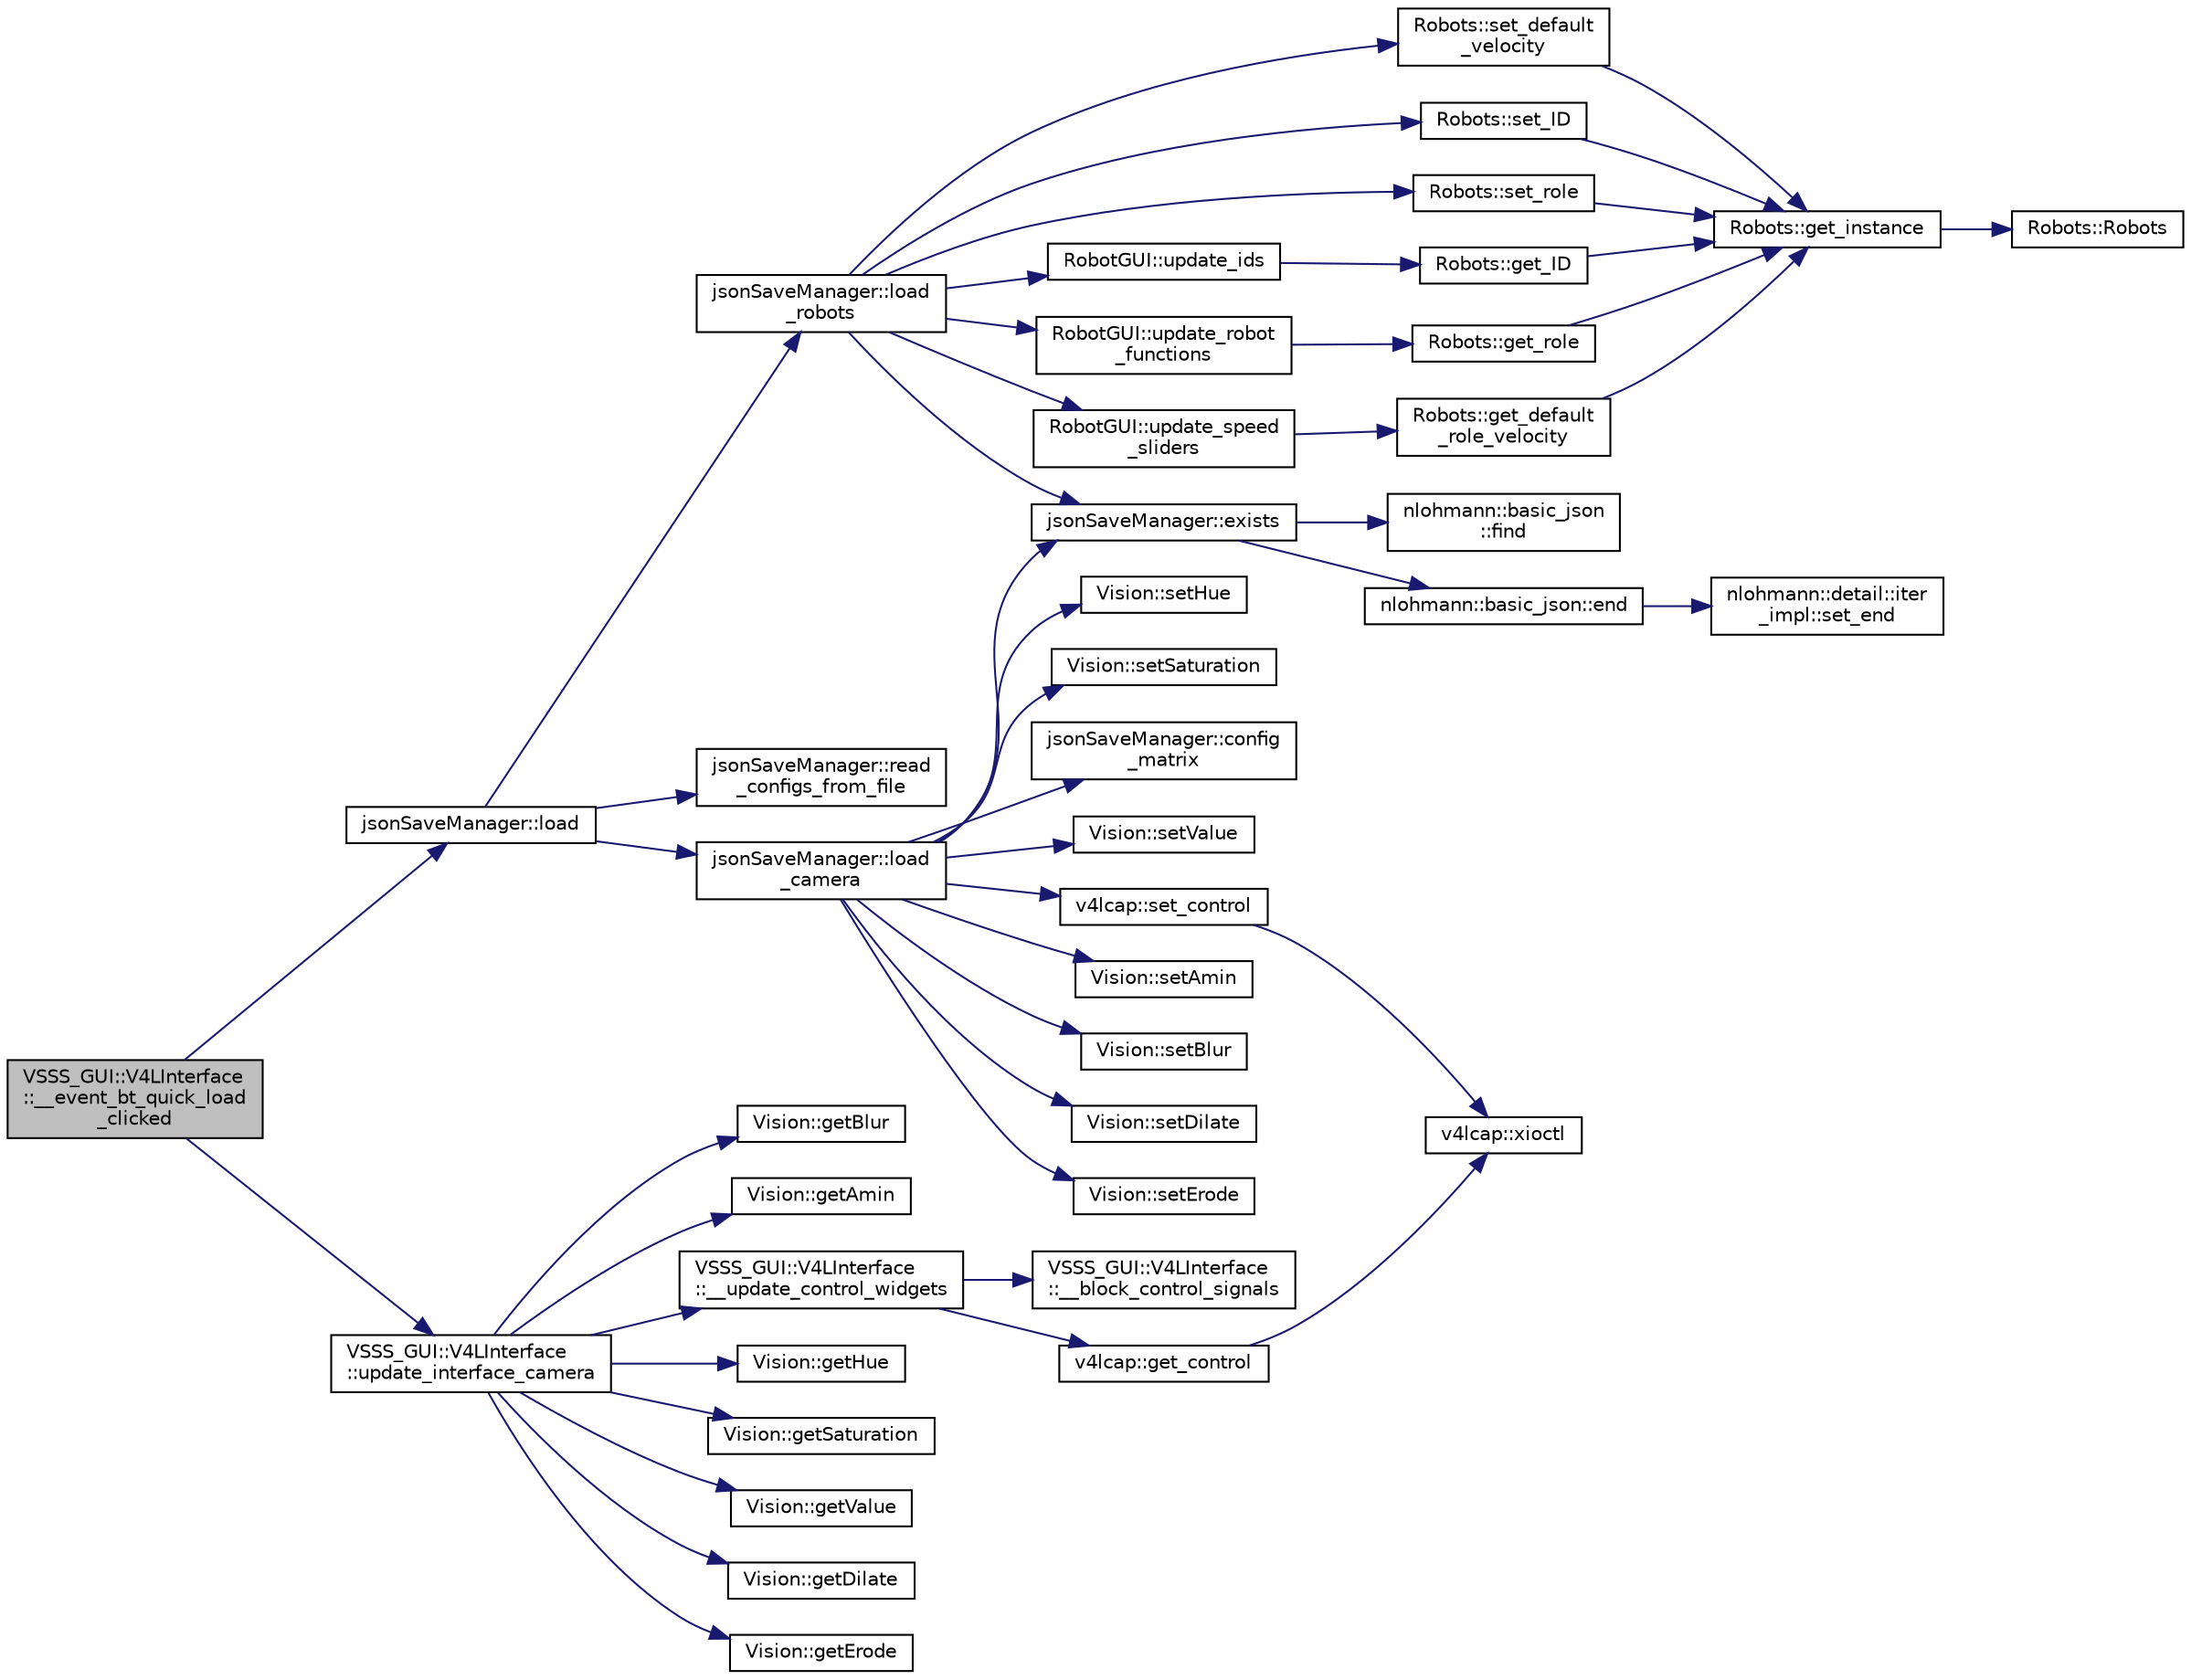 digraph "VSSS_GUI::V4LInterface::__event_bt_quick_load_clicked"
{
 // INTERACTIVE_SVG=YES
  edge [fontname="Helvetica",fontsize="10",labelfontname="Helvetica",labelfontsize="10"];
  node [fontname="Helvetica",fontsize="10",shape=record];
  rankdir="LR";
  Node203 [label="VSSS_GUI::V4LInterface\l::__event_bt_quick_load\l_clicked",height=0.2,width=0.4,color="black", fillcolor="grey75", style="filled", fontcolor="black"];
  Node203 -> Node204 [color="midnightblue",fontsize="10",style="solid"];
  Node204 [label="jsonSaveManager::load",height=0.2,width=0.4,color="black", fillcolor="white", style="filled",URL="$classjson_save_manager.html#a79fd35c53290662b58c5a4869376fa2e",tooltip="Loads all avaliable configurations in the given .json file. "];
  Node204 -> Node205 [color="midnightblue",fontsize="10",style="solid"];
  Node205 [label="jsonSaveManager::load\l_camera",height=0.2,width=0.4,color="black", fillcolor="white", style="filled",URL="$classjson_save_manager.html#a6184c9f744044a5ccdf34c6386275df8",tooltip="Load camera configurations from our JSON object to the interface. "];
  Node205 -> Node206 [color="midnightblue",fontsize="10",style="solid"];
  Node206 [label="jsonSaveManager::config\l_matrix",height=0.2,width=0.4,color="black", fillcolor="white", style="filled",URL="$classjson_save_manager.html#ae135d7cd743cba1f0801e80934fdd824",tooltip="Configures vision&#39;s warp matrix to match it&#39;s defaults. "];
  Node205 -> Node207 [color="midnightblue",fontsize="10",style="solid"];
  Node207 [label="jsonSaveManager::exists",height=0.2,width=0.4,color="black", fillcolor="white", style="filled",URL="$classjson_save_manager.html#a850cd6da63a9b10437c1dc7424dfee13",tooltip="Auxiliar function that checks if a given configuration is already set in our JSON object..."];
  Node207 -> Node208 [color="midnightblue",fontsize="10",style="solid"];
  Node208 [label="nlohmann::basic_json::end",height=0.2,width=0.4,color="black", fillcolor="white", style="filled",URL="$classnlohmann_1_1basic__json.html#a13e032a02a7fd8a93fdddc2fcbc4763c",tooltip="returns an iterator to one past the last element "];
  Node208 -> Node209 [color="midnightblue",fontsize="10",style="solid"];
  Node209 [label="nlohmann::detail::iter\l_impl::set_end",height=0.2,width=0.4,color="black", fillcolor="white", style="filled",URL="$classnlohmann_1_1detail_1_1iter__impl.html#a23e50ad4c13aa62d9ac7f60a123823ee",tooltip="set the iterator past the last value "];
  Node207 -> Node210 [color="midnightblue",fontsize="10",style="solid"];
  Node210 [label="nlohmann::basic_json\l::find",height=0.2,width=0.4,color="black", fillcolor="white", style="filled",URL="$classnlohmann_1_1basic__json.html#a89eb3928f57903677051c80534be9cb1",tooltip="find an element in a JSON object "];
  Node205 -> Node211 [color="midnightblue",fontsize="10",style="solid"];
  Node211 [label="v4lcap::set_control",height=0.2,width=0.4,color="black", fillcolor="white", style="filled",URL="$classv4lcap.html#a863a15d2d66cc0b7367dcc9cba64e0bd",tooltip="Set the control object. "];
  Node211 -> Node212 [color="midnightblue",fontsize="10",style="solid"];
  Node212 [label="v4lcap::xioctl",height=0.2,width=0.4,color="black", fillcolor="white", style="filled",URL="$classv4lcap.html#ab5aaa5a8c0df17f5ca57e0b5170232cb"];
  Node205 -> Node213 [color="midnightblue",fontsize="10",style="solid"];
  Node213 [label="Vision::setAmin",height=0.2,width=0.4,color="black", fillcolor="white", style="filled",URL="$class_vision.html#a15483736197991fac542022fd9652472"];
  Node205 -> Node214 [color="midnightblue",fontsize="10",style="solid"];
  Node214 [label="Vision::setBlur",height=0.2,width=0.4,color="black", fillcolor="white", style="filled",URL="$class_vision.html#aa40b48aebdf61dfda490fbc2620d2ac3"];
  Node205 -> Node215 [color="midnightblue",fontsize="10",style="solid"];
  Node215 [label="Vision::setDilate",height=0.2,width=0.4,color="black", fillcolor="white", style="filled",URL="$class_vision.html#a5a763aa322837556ab83f39ffb7e9391"];
  Node205 -> Node216 [color="midnightblue",fontsize="10",style="solid"];
  Node216 [label="Vision::setErode",height=0.2,width=0.4,color="black", fillcolor="white", style="filled",URL="$class_vision.html#a1313404c61d1518f8b8cb354377ed5f1"];
  Node205 -> Node217 [color="midnightblue",fontsize="10",style="solid"];
  Node217 [label="Vision::setHue",height=0.2,width=0.4,color="black", fillcolor="white", style="filled",URL="$class_vision.html#a3c3ebea1a7c54c69f2da94b78aaf79f1"];
  Node205 -> Node218 [color="midnightblue",fontsize="10",style="solid"];
  Node218 [label="Vision::setSaturation",height=0.2,width=0.4,color="black", fillcolor="white", style="filled",URL="$class_vision.html#a4a07d52d53fa8626e6dd7b36fed89841"];
  Node205 -> Node219 [color="midnightblue",fontsize="10",style="solid"];
  Node219 [label="Vision::setValue",height=0.2,width=0.4,color="black", fillcolor="white", style="filled",URL="$class_vision.html#a43213a295e6e199c261d141118be14ad"];
  Node204 -> Node220 [color="midnightblue",fontsize="10",style="solid"];
  Node220 [label="jsonSaveManager::load\l_robots",height=0.2,width=0.4,color="black", fillcolor="white", style="filled",URL="$classjson_save_manager.html#a6ddf4a28c77c83f37e3771177226c960",tooltip="Load robot configurations from our JSON object to the interface. "];
  Node220 -> Node207 [color="midnightblue",fontsize="10",style="solid"];
  Node220 -> Node221 [color="midnightblue",fontsize="10",style="solid"];
  Node221 [label="Robots::set_default\l_velocity",height=0.2,width=0.4,color="black", fillcolor="white", style="filled",URL="$class_robots.html#a54b514022589049ad5ae94ac11a453cd"];
  Node221 -> Node222 [color="midnightblue",fontsize="10",style="solid"];
  Node222 [label="Robots::get_instance",height=0.2,width=0.4,color="black", fillcolor="white", style="filled",URL="$class_robots.html#a589bce74db5f34af384952d48435168f"];
  Node222 -> Node223 [color="midnightblue",fontsize="10",style="solid"];
  Node223 [label="Robots::Robots",height=0.2,width=0.4,color="black", fillcolor="white", style="filled",URL="$class_robots.html#aa2745a48ebd3e52b9a3020f6afbcb25d",tooltip="Initializes our arrays. "];
  Node220 -> Node224 [color="midnightblue",fontsize="10",style="solid"];
  Node224 [label="Robots::set_ID",height=0.2,width=0.4,color="black", fillcolor="white", style="filled",URL="$class_robots.html#aea3f1278d0503cd81adc9ceea0a7d1df",tooltip="SETTERS. "];
  Node224 -> Node222 [color="midnightblue",fontsize="10",style="solid"];
  Node220 -> Node225 [color="midnightblue",fontsize="10",style="solid"];
  Node225 [label="Robots::set_role",height=0.2,width=0.4,color="black", fillcolor="white", style="filled",URL="$class_robots.html#a3694b6380b113b7c38a252fd3bbfcca3"];
  Node225 -> Node222 [color="midnightblue",fontsize="10",style="solid"];
  Node220 -> Node226 [color="midnightblue",fontsize="10",style="solid"];
  Node226 [label="RobotGUI::update_ids",height=0.2,width=0.4,color="black", fillcolor="white", style="filled",URL="$class_robot_g_u_i.html#adb3915e1e117c2d3c1b66607c793819f"];
  Node226 -> Node227 [color="midnightblue",fontsize="10",style="solid"];
  Node227 [label="Robots::get_ID",height=0.2,width=0.4,color="black", fillcolor="white", style="filled",URL="$class_robots.html#a306bb88b37b41cff35018d51d8228d65"];
  Node227 -> Node222 [color="midnightblue",fontsize="10",style="solid"];
  Node220 -> Node228 [color="midnightblue",fontsize="10",style="solid"];
  Node228 [label="RobotGUI::update_robot\l_functions",height=0.2,width=0.4,color="black", fillcolor="white", style="filled",URL="$class_robot_g_u_i.html#a88e9422aa99db2dd70403650ab1551a4"];
  Node228 -> Node229 [color="midnightblue",fontsize="10",style="solid"];
  Node229 [label="Robots::get_role",height=0.2,width=0.4,color="black", fillcolor="white", style="filled",URL="$class_robots.html#ac5cdd16502bd325581fb2d732169a326"];
  Node229 -> Node222 [color="midnightblue",fontsize="10",style="solid"];
  Node220 -> Node230 [color="midnightblue",fontsize="10",style="solid"];
  Node230 [label="RobotGUI::update_speed\l_sliders",height=0.2,width=0.4,color="black", fillcolor="white", style="filled",URL="$class_robot_g_u_i.html#a7e7796fabb839c7eea5f82387fd10359"];
  Node230 -> Node231 [color="midnightblue",fontsize="10",style="solid"];
  Node231 [label="Robots::get_default\l_role_velocity",height=0.2,width=0.4,color="black", fillcolor="white", style="filled",URL="$class_robots.html#a4778a7c755c5cca4b5d1e2c3b46fb314"];
  Node231 -> Node222 [color="midnightblue",fontsize="10",style="solid"];
  Node204 -> Node232 [color="midnightblue",fontsize="10",style="solid"];
  Node232 [label="jsonSaveManager::read\l_configs_from_file",height=0.2,width=0.4,color="black", fillcolor="white", style="filled",URL="$classjson_save_manager.html#a71683c4903b413a1311e5b10b519ad41",tooltip="Read a given file and place it&#39;s data in our JSON object. "];
  Node203 -> Node233 [color="midnightblue",fontsize="10",style="solid"];
  Node233 [label="VSSS_GUI::V4LInterface\l::update_interface_camera",height=0.2,width=0.4,color="black", fillcolor="white", style="filled",URL="$class_v_s_s_s___g_u_i_1_1_v4_l_interface.html#a13ef172ecb7af3eb140f686b02a80662",tooltip="Updates Calibration parameters at Vision GUI, Offset values and calls __update_control_widgets. "];
  Node233 -> Node234 [color="midnightblue",fontsize="10",style="solid"];
  Node234 [label="Vision::getHue",height=0.2,width=0.4,color="black", fillcolor="white", style="filled",URL="$class_vision.html#adc6eb838fa27551430516e80a547a6bd"];
  Node233 -> Node235 [color="midnightblue",fontsize="10",style="solid"];
  Node235 [label="Vision::getSaturation",height=0.2,width=0.4,color="black", fillcolor="white", style="filled",URL="$class_vision.html#a023ff4cc4ee3a88125fd2a3c60d1b529"];
  Node233 -> Node236 [color="midnightblue",fontsize="10",style="solid"];
  Node236 [label="Vision::getValue",height=0.2,width=0.4,color="black", fillcolor="white", style="filled",URL="$class_vision.html#a04d1bcce0fd15a5d66752723f21c0dea"];
  Node233 -> Node237 [color="midnightblue",fontsize="10",style="solid"];
  Node237 [label="Vision::getDilate",height=0.2,width=0.4,color="black", fillcolor="white", style="filled",URL="$class_vision.html#a0d07157e3d9bb577940f03365c8f57e8"];
  Node233 -> Node238 [color="midnightblue",fontsize="10",style="solid"];
  Node238 [label="Vision::getErode",height=0.2,width=0.4,color="black", fillcolor="white", style="filled",URL="$class_vision.html#a6cc4617b0af832b4cb94e00cc845c317"];
  Node233 -> Node239 [color="midnightblue",fontsize="10",style="solid"];
  Node239 [label="Vision::getBlur",height=0.2,width=0.4,color="black", fillcolor="white", style="filled",URL="$class_vision.html#ad15cc7e3c696c7f52e30e7974337c74f"];
  Node233 -> Node240 [color="midnightblue",fontsize="10",style="solid"];
  Node240 [label="Vision::getAmin",height=0.2,width=0.4,color="black", fillcolor="white", style="filled",URL="$class_vision.html#a563041d47d11e0912227c3ce87dcc22e"];
  Node233 -> Node241 [color="midnightblue",fontsize="10",style="solid"];
  Node241 [label="VSSS_GUI::V4LInterface\l::__update_control_widgets",height=0.2,width=0.4,color="black", fillcolor="white", style="filled",URL="$class_v_s_s_s___g_u_i_1_1_v4_l_interface.html#afbb5daccfdce20180578025c108ef65b"];
  Node241 -> Node242 [color="midnightblue",fontsize="10",style="solid"];
  Node242 [label="VSSS_GUI::V4LInterface\l::__block_control_signals",height=0.2,width=0.4,color="black", fillcolor="white", style="filled",URL="$class_v_s_s_s___g_u_i_1_1_v4_l_interface.html#a677d3f2d0246528bafd19cf2d3dccf98"];
  Node241 -> Node243 [color="midnightblue",fontsize="10",style="solid"];
  Node243 [label="v4lcap::get_control",height=0.2,width=0.4,color="black", fillcolor="white", style="filled",URL="$classv4lcap.html#affd6d918400a56e165d7a3e4fab8bdae",tooltip="Get the control object. "];
  Node243 -> Node212 [color="midnightblue",fontsize="10",style="solid"];
}
